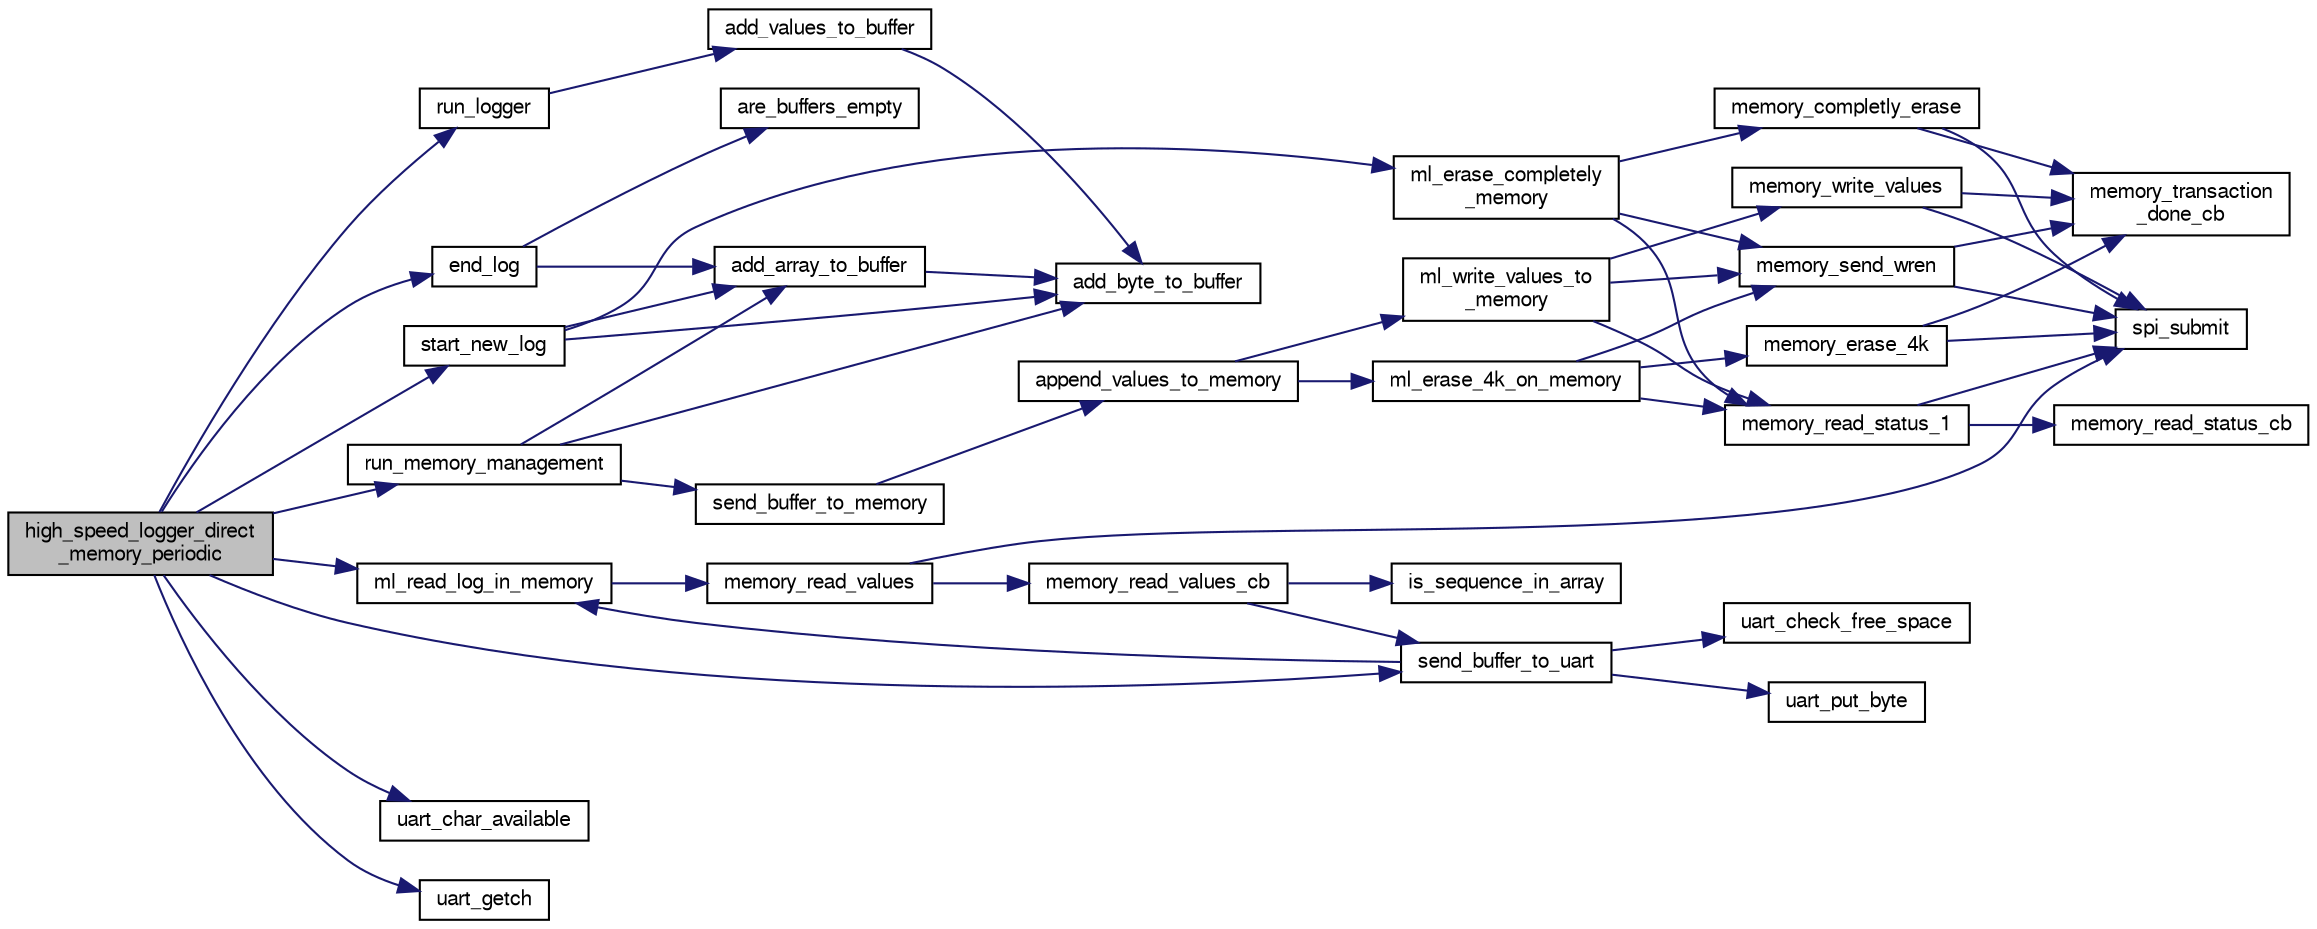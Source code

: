 digraph "high_speed_logger_direct_memory_periodic"
{
  edge [fontname="FreeSans",fontsize="10",labelfontname="FreeSans",labelfontsize="10"];
  node [fontname="FreeSans",fontsize="10",shape=record];
  rankdir="LR";
  Node1 [label="high_speed_logger_direct\l_memory_periodic",height=0.2,width=0.4,color="black", fillcolor="grey75", style="filled", fontcolor="black"];
  Node1 -> Node2 [color="midnightblue",fontsize="10",style="solid",fontname="FreeSans"];
  Node2 [label="end_log",height=0.2,width=0.4,color="black", fillcolor="white", style="filled",URL="$high__speed__logger__direct__memory_8c.html#a157243381c2a2354913aa53afcdcde02",tooltip="Function ending the current log. "];
  Node2 -> Node3 [color="midnightblue",fontsize="10",style="solid",fontname="FreeSans"];
  Node3 [label="add_array_to_buffer",height=0.2,width=0.4,color="black", fillcolor="white", style="filled",URL="$high__speed__logger__direct__memory_8c.html#a1e06decc6f0910512368a830d768ff26",tooltip="Function adding an array to the local buffer. "];
  Node3 -> Node4 [color="midnightblue",fontsize="10",style="solid",fontname="FreeSans"];
  Node4 [label="add_byte_to_buffer",height=0.2,width=0.4,color="black", fillcolor="white", style="filled",URL="$high__speed__logger__direct__memory_8c.html#aefaf4b09a745736700f62d961c79c5ec",tooltip="Function adding a Byte to the local buffer. "];
  Node2 -> Node5 [color="midnightblue",fontsize="10",style="solid",fontname="FreeSans"];
  Node5 [label="are_buffers_empty",height=0.2,width=0.4,color="black", fillcolor="white", style="filled",URL="$high__speed__logger__direct__memory_8c.html#a263a3ca74d86aa43af1e8f509dee5210",tooltip="Function returning true if the two local buffers are empty. "];
  Node1 -> Node6 [color="midnightblue",fontsize="10",style="solid",fontname="FreeSans"];
  Node6 [label="ml_read_log_in_memory",height=0.2,width=0.4,color="black", fillcolor="white", style="filled",URL="$high__speed__logger__direct__memory_8c.html#a07a82e5e15d83faae43c17f52a999754",tooltip="Function continuing the reading of the current log in memory. "];
  Node6 -> Node7 [color="midnightblue",fontsize="10",style="solid",fontname="FreeSans"];
  Node7 [label="memory_read_values",height=0.2,width=0.4,color="black", fillcolor="white", style="filled",URL="$high__speed__logger__direct__memory_8c.html#a1fb39680405c75bd37906ab8291785a3",tooltip="Function sending a request to read some values in memory. "];
  Node7 -> Node8 [color="midnightblue",fontsize="10",style="solid",fontname="FreeSans"];
  Node8 [label="memory_read_values_cb",height=0.2,width=0.4,color="black", fillcolor="white", style="filled",URL="$high__speed__logger__direct__memory_8c.html#a03c89d538e0d2f5fd4ffd2dcc2dbcdf4",tooltip="Callback function decrypting the read values from the memory. "];
  Node8 -> Node9 [color="midnightblue",fontsize="10",style="solid",fontname="FreeSans"];
  Node9 [label="is_sequence_in_array",height=0.2,width=0.4,color="black", fillcolor="white", style="filled",URL="$high__speed__logger__direct__memory_8c.html#ac6e29eff80626c1009b7f6634e468cd6",tooltip="Function testing if a sequence is in a buffer of values. "];
  Node8 -> Node10 [color="midnightblue",fontsize="10",style="solid",fontname="FreeSans"];
  Node10 [label="send_buffer_to_uart",height=0.2,width=0.4,color="black", fillcolor="white", style="filled",URL="$high__speed__logger__direct__memory_8c.html#a9bddde970a97af490613f8c8c3afbd02",tooltip="Function sending the read values from the memory to te UART. "];
  Node10 -> Node6 [color="midnightblue",fontsize="10",style="solid",fontname="FreeSans"];
  Node10 -> Node11 [color="midnightblue",fontsize="10",style="solid",fontname="FreeSans"];
  Node11 [label="uart_check_free_space",height=0.2,width=0.4,color="black", fillcolor="white", style="filled",URL="$chibios_2mcu__periph_2uart__arch_8c.html#a84e0ba332e04b6e93ac83a1f9874dc40"];
  Node10 -> Node12 [color="midnightblue",fontsize="10",style="solid",fontname="FreeSans"];
  Node12 [label="uart_put_byte",height=0.2,width=0.4,color="black", fillcolor="white", style="filled",URL="$chibios_2mcu__periph_2uart__arch_8c.html#a47d332312effc31e88e688471daf02a5",tooltip="Uart transmit implementation. "];
  Node7 -> Node13 [color="midnightblue",fontsize="10",style="solid",fontname="FreeSans"];
  Node13 [label="spi_submit",height=0.2,width=0.4,color="black", fillcolor="white", style="filled",URL="$group__spi.html#ga5d383931766cb373ebad0b8bc26d439d",tooltip="Submit SPI transaction. "];
  Node1 -> Node14 [color="midnightblue",fontsize="10",style="solid",fontname="FreeSans"];
  Node14 [label="run_logger",height=0.2,width=0.4,color="black", fillcolor="white", style="filled",URL="$high__speed__logger__direct__memory_8c.html#aee2922318f7c228fa538200e527971db",tooltip="Funcion called to add the values to log to the buffer with a frequency divider in order to not overfl..."];
  Node14 -> Node15 [color="midnightblue",fontsize="10",style="solid",fontname="FreeSans"];
  Node15 [label="add_values_to_buffer",height=0.2,width=0.4,color="black", fillcolor="white", style="filled",URL="$high__speed__logger__direct__memory_8c.html#a6ecd717f7552174fb831d7a4ac8bbfcb",tooltip="Function adding the configured messages to the buffers of the values to be written in memory..."];
  Node15 -> Node4 [color="midnightblue",fontsize="10",style="solid",fontname="FreeSans"];
  Node1 -> Node16 [color="midnightblue",fontsize="10",style="solid",fontname="FreeSans"];
  Node16 [label="run_memory_management",height=0.2,width=0.4,color="black", fillcolor="white", style="filled",URL="$high__speed__logger__direct__memory_8c.html#a08b60bc2790ff19cbabae3f390132ad7",tooltip="Function sending the buffer to the memory when possible. "];
  Node16 -> Node3 [color="midnightblue",fontsize="10",style="solid",fontname="FreeSans"];
  Node16 -> Node4 [color="midnightblue",fontsize="10",style="solid",fontname="FreeSans"];
  Node16 -> Node17 [color="midnightblue",fontsize="10",style="solid",fontname="FreeSans"];
  Node17 [label="send_buffer_to_memory",height=0.2,width=0.4,color="black", fillcolor="white", style="filled",URL="$high__speed__logger__direct__memory_8c.html#aacc3264ce2d5a73667a5118af0c3b7b5",tooltip="Function sending a buffer ot the memory. "];
  Node17 -> Node18 [color="midnightblue",fontsize="10",style="solid",fontname="FreeSans"];
  Node18 [label="append_values_to_memory",height=0.2,width=0.4,color="black", fillcolor="white", style="filled",URL="$high__speed__logger__direct__memory_8c.html#afd0f786af2e70f2a97493b2b674a4124",tooltip="Function adding a buffer of values to the memory. "];
  Node18 -> Node19 [color="midnightblue",fontsize="10",style="solid",fontname="FreeSans"];
  Node19 [label="ml_erase_4k_on_memory",height=0.2,width=0.4,color="black", fillcolor="white", style="filled",URL="$high__speed__logger__direct__memory_8c.html#a9c9c2ddcfab751a75ed6d26156db2836",tooltip="Function erasing 4KB of the memory. "];
  Node19 -> Node20 [color="midnightblue",fontsize="10",style="solid",fontname="FreeSans"];
  Node20 [label="memory_erase_4k",height=0.2,width=0.4,color="black", fillcolor="white", style="filled",URL="$high__speed__logger__direct__memory_8c.html#a175bc42f8b6d0b756aff94db6d7208cf",tooltip="Function sending a request to erase 4KB of the memory. "];
  Node20 -> Node21 [color="midnightblue",fontsize="10",style="solid",fontname="FreeSans"];
  Node21 [label="memory_transaction\l_done_cb",height=0.2,width=0.4,color="black", fillcolor="white", style="filled",URL="$high__speed__logger__direct__memory_8c.html#a84afd2348780c5f53d632f91ce2e5524",tooltip="generic allback function for SPI transactions "];
  Node20 -> Node13 [color="midnightblue",fontsize="10",style="solid",fontname="FreeSans"];
  Node19 -> Node22 [color="midnightblue",fontsize="10",style="solid",fontname="FreeSans"];
  Node22 [label="memory_read_status_1",height=0.2,width=0.4,color="black", fillcolor="white", style="filled",URL="$high__speed__logger__direct__memory_8c.html#a53a3a375b8059891239dd28d01945d44",tooltip="Function sending a request to fetch the status Byte of the memory. "];
  Node22 -> Node23 [color="midnightblue",fontsize="10",style="solid",fontname="FreeSans"];
  Node23 [label="memory_read_status_cb",height=0.2,width=0.4,color="black", fillcolor="white", style="filled",URL="$high__speed__logger__direct__memory_8c.html#a0a415ac86c3fc2209521f1f9779e5f61",tooltip="Callback function decrypting the status Byte of the memory. "];
  Node22 -> Node13 [color="midnightblue",fontsize="10",style="solid",fontname="FreeSans"];
  Node19 -> Node24 [color="midnightblue",fontsize="10",style="solid",fontname="FreeSans"];
  Node24 [label="memory_send_wren",height=0.2,width=0.4,color="black", fillcolor="white", style="filled",URL="$high__speed__logger__direct__memory_8c.html#a94bf902b935af9c00b2d9ed517c5c42f",tooltip="Function sending a request to set the writte enable flag in the memory. "];
  Node24 -> Node21 [color="midnightblue",fontsize="10",style="solid",fontname="FreeSans"];
  Node24 -> Node13 [color="midnightblue",fontsize="10",style="solid",fontname="FreeSans"];
  Node18 -> Node25 [color="midnightblue",fontsize="10",style="solid",fontname="FreeSans"];
  Node25 [label="ml_write_values_to\l_memory",height=0.2,width=0.4,color="black", fillcolor="white", style="filled",URL="$high__speed__logger__direct__memory_8c.html#a7db48790edc16e5799db302a57462b48",tooltip="Function writting a buffer of values to the memory. "];
  Node25 -> Node22 [color="midnightblue",fontsize="10",style="solid",fontname="FreeSans"];
  Node25 -> Node24 [color="midnightblue",fontsize="10",style="solid",fontname="FreeSans"];
  Node25 -> Node26 [color="midnightblue",fontsize="10",style="solid",fontname="FreeSans"];
  Node26 [label="memory_write_values",height=0.2,width=0.4,color="black", fillcolor="white", style="filled",URL="$high__speed__logger__direct__memory_8c.html#a0293c5b5614338d2045193c5e38fc9e6",tooltip="Function sending a request to write a buffer of values to the memory. "];
  Node26 -> Node21 [color="midnightblue",fontsize="10",style="solid",fontname="FreeSans"];
  Node26 -> Node13 [color="midnightblue",fontsize="10",style="solid",fontname="FreeSans"];
  Node1 -> Node10 [color="midnightblue",fontsize="10",style="solid",fontname="FreeSans"];
  Node1 -> Node27 [color="midnightblue",fontsize="10",style="solid",fontname="FreeSans"];
  Node27 [label="start_new_log",height=0.2,width=0.4,color="black", fillcolor="white", style="filled",URL="$high__speed__logger__direct__memory_8c.html#a04adb430229e9cb602498ef5f26e3d3e",tooltip="Function starting a new log. "];
  Node27 -> Node3 [color="midnightblue",fontsize="10",style="solid",fontname="FreeSans"];
  Node27 -> Node4 [color="midnightblue",fontsize="10",style="solid",fontname="FreeSans"];
  Node27 -> Node28 [color="midnightblue",fontsize="10",style="solid",fontname="FreeSans"];
  Node28 [label="ml_erase_completely\l_memory",height=0.2,width=0.4,color="black", fillcolor="white", style="filled",URL="$high__speed__logger__direct__memory_8c.html#a6bc6a35c58f24903133a97a18a5b01bd",tooltip="Function erasing the entire memory. "];
  Node28 -> Node29 [color="midnightblue",fontsize="10",style="solid",fontname="FreeSans"];
  Node29 [label="memory_completly_erase",height=0.2,width=0.4,color="black", fillcolor="white", style="filled",URL="$high__speed__logger__direct__memory_8c.html#a5e514c564c6a39539f93bd87b4776fd7",tooltip="Function sending a request to erase the entire memory. "];
  Node29 -> Node21 [color="midnightblue",fontsize="10",style="solid",fontname="FreeSans"];
  Node29 -> Node13 [color="midnightblue",fontsize="10",style="solid",fontname="FreeSans"];
  Node28 -> Node22 [color="midnightblue",fontsize="10",style="solid",fontname="FreeSans"];
  Node28 -> Node24 [color="midnightblue",fontsize="10",style="solid",fontname="FreeSans"];
  Node1 -> Node30 [color="midnightblue",fontsize="10",style="solid",fontname="FreeSans"];
  Node30 [label="uart_char_available",height=0.2,width=0.4,color="black", fillcolor="white", style="filled",URL="$linux_2mcu__periph_2uart__arch_8c.html#a663f41657d0ad8e115fc7709b071d749",tooltip="Check UART for available chars in receive buffer. "];
  Node1 -> Node31 [color="midnightblue",fontsize="10",style="solid",fontname="FreeSans"];
  Node31 [label="uart_getch",height=0.2,width=0.4,color="black", fillcolor="white", style="filled",URL="$chibios_2mcu__periph_2uart__arch_8c.html#adb9a60ec94a31a08e6454ccf64f24039"];
}
